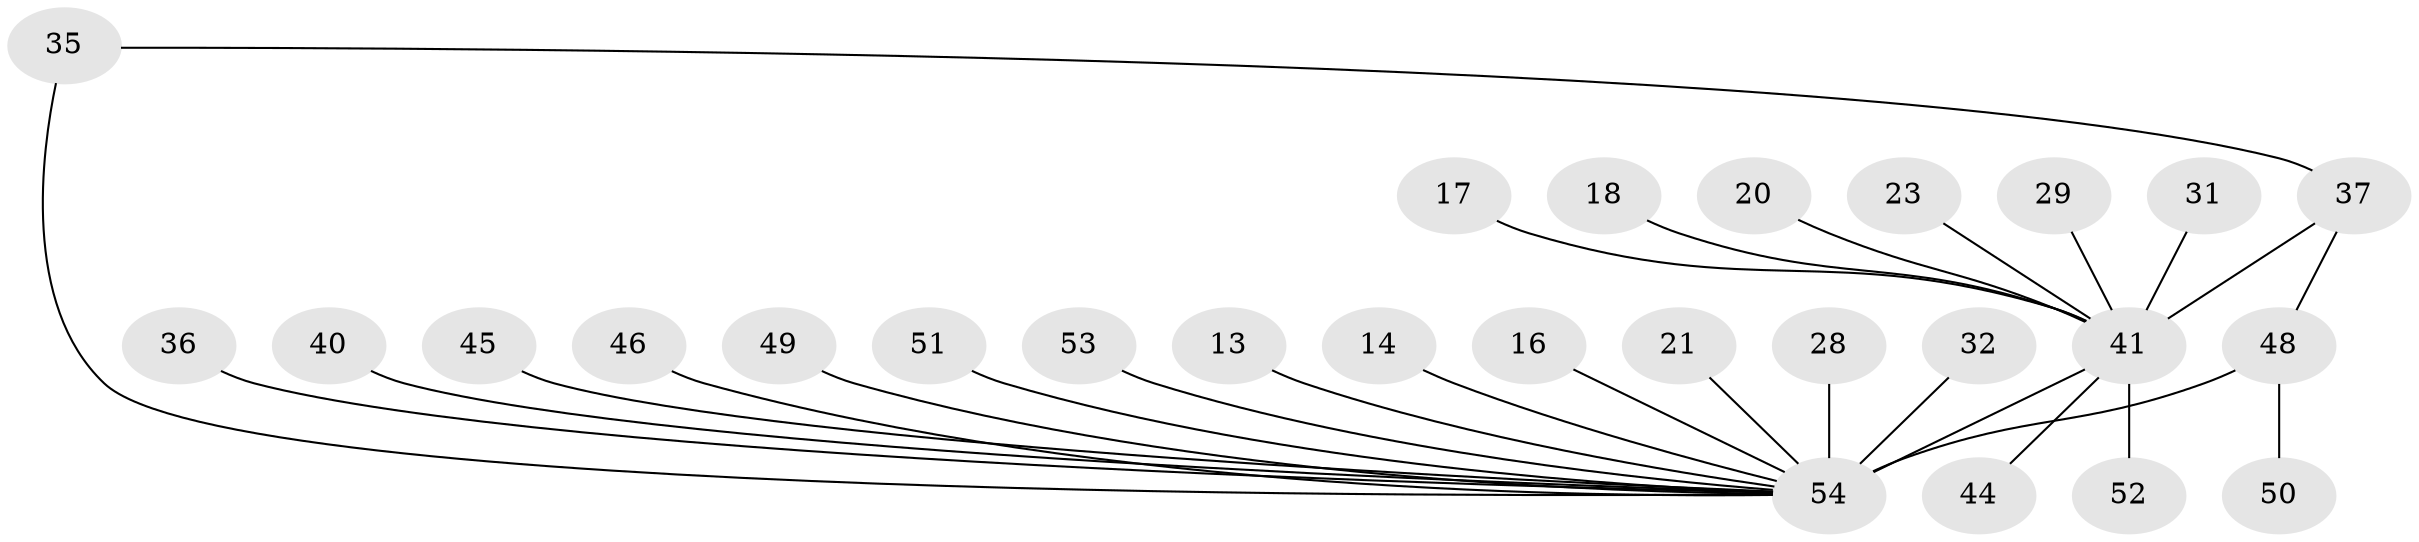 // original degree distribution, {5: 0.09259259259259259, 27: 0.018518518518518517, 1: 0.5555555555555556, 10: 0.018518518518518517, 6: 0.018518518518518517, 2: 0.2037037037037037, 4: 0.037037037037037035, 12: 0.018518518518518517, 7: 0.018518518518518517, 3: 0.018518518518518517}
// Generated by graph-tools (version 1.1) at 2025/48/03/09/25 04:48:41]
// undirected, 27 vertices, 28 edges
graph export_dot {
graph [start="1"]
  node [color=gray90,style=filled];
  13;
  14;
  16;
  17;
  18;
  20;
  21;
  23;
  28;
  29;
  31;
  32;
  35 [super="+6+30"];
  36;
  37 [super="+24"];
  40;
  41 [super="+3+10+11+12"];
  44;
  45;
  46;
  48 [super="+26+34+39+47"];
  49;
  50;
  51;
  52;
  53;
  54 [super="+43+22+42"];
  13 -- 54;
  14 -- 54 [weight=2];
  16 -- 54;
  17 -- 41;
  18 -- 41;
  20 -- 41;
  21 -- 54;
  23 -- 41;
  28 -- 54;
  29 -- 41;
  31 -- 41;
  32 -- 54 [weight=2];
  35 -- 54 [weight=3];
  35 -- 37;
  36 -- 54;
  37 -- 48;
  37 -- 41 [weight=2];
  40 -- 54;
  41 -- 44;
  41 -- 52;
  41 -- 54 [weight=10];
  45 -- 54;
  46 -- 54;
  48 -- 50;
  48 -- 54 [weight=4];
  49 -- 54;
  51 -- 54;
  53 -- 54;
}

